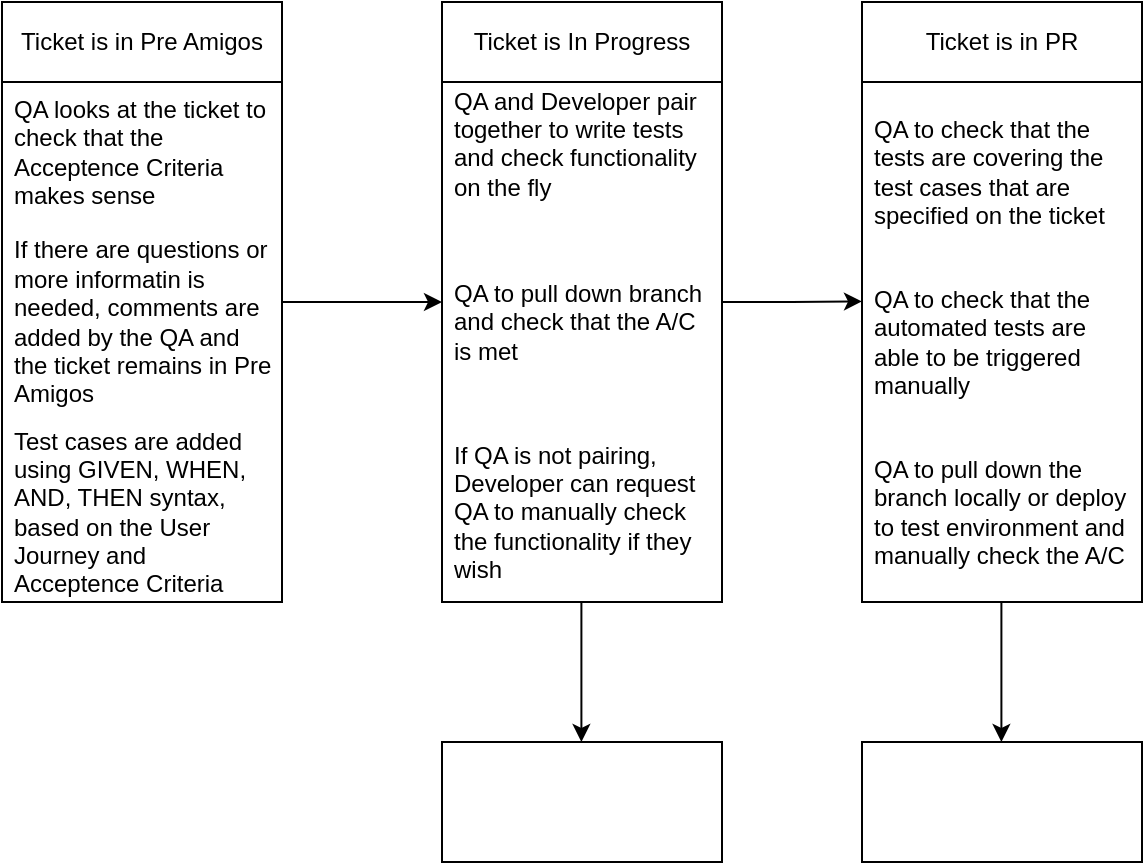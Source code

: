 <mxfile version="22.0.8" type="github">
  <diagram name="Page-1" id="V2kCWrqlUJaJBq76G56C">
    <mxGraphModel dx="869" dy="479" grid="1" gridSize="10" guides="1" tooltips="1" connect="1" arrows="1" fold="1" page="1" pageScale="1" pageWidth="2336" pageHeight="1654" math="0" shadow="0">
      <root>
        <mxCell id="0" />
        <mxCell id="1" parent="0" />
        <mxCell id="V5irKSljSjy_MFjIoWEI-18" value="" style="edgeStyle=orthogonalEdgeStyle;rounded=0;orthogonalLoop=1;jettySize=auto;html=1;" edge="1" parent="1" source="V5irKSljSjy_MFjIoWEI-4" target="V5irKSljSjy_MFjIoWEI-14">
          <mxGeometry relative="1" as="geometry" />
        </mxCell>
        <mxCell id="V5irKSljSjy_MFjIoWEI-4" value="Ticket is in Pre Amigos" style="swimlane;fontStyle=0;childLayout=stackLayout;horizontal=1;startSize=40;horizontalStack=0;resizeParent=1;resizeParentMax=0;resizeLast=0;collapsible=1;marginBottom=0;whiteSpace=wrap;html=1;" vertex="1" parent="1">
          <mxGeometry x="70" y="200" width="140" height="300" as="geometry" />
        </mxCell>
        <mxCell id="V5irKSljSjy_MFjIoWEI-5" value="QA looks at the ticket to check that the Acceptence Criteria makes sense" style="text;strokeColor=none;fillColor=none;align=left;verticalAlign=middle;spacingLeft=4;spacingRight=4;overflow=hidden;points=[[0,0.5],[1,0.5]];portConstraint=eastwest;rotatable=0;whiteSpace=wrap;html=1;" vertex="1" parent="V5irKSljSjy_MFjIoWEI-4">
          <mxGeometry y="40" width="140" height="70" as="geometry" />
        </mxCell>
        <mxCell id="V5irKSljSjy_MFjIoWEI-6" value="If there are questions or more informatin is needed, comments are added by the QA and the ticket remains in Pre Amigos" style="text;strokeColor=none;fillColor=none;align=left;verticalAlign=middle;spacingLeft=4;spacingRight=4;overflow=hidden;points=[[0,0.5],[1,0.5]];portConstraint=eastwest;rotatable=0;whiteSpace=wrap;html=1;" vertex="1" parent="V5irKSljSjy_MFjIoWEI-4">
          <mxGeometry y="110" width="140" height="100" as="geometry" />
        </mxCell>
        <mxCell id="V5irKSljSjy_MFjIoWEI-7" value="Test cases are added using GIVEN, WHEN, AND, THEN syntax, based on the User Journey and Acceptence Criteria" style="text;strokeColor=none;fillColor=none;align=left;verticalAlign=middle;spacingLeft=4;spacingRight=4;overflow=hidden;points=[[0,0.5],[1,0.5]];portConstraint=eastwest;rotatable=0;whiteSpace=wrap;html=1;" vertex="1" parent="V5irKSljSjy_MFjIoWEI-4">
          <mxGeometry y="210" width="140" height="90" as="geometry" />
        </mxCell>
        <mxCell id="V5irKSljSjy_MFjIoWEI-10" value="Ticket is in PR" style="swimlane;fontStyle=0;childLayout=stackLayout;horizontal=1;startSize=40;horizontalStack=0;resizeParent=1;resizeParentMax=0;resizeLast=0;collapsible=1;marginBottom=0;whiteSpace=wrap;html=1;" vertex="1" parent="1">
          <mxGeometry x="500" y="200" width="140" height="300" as="geometry" />
        </mxCell>
        <mxCell id="V5irKSljSjy_MFjIoWEI-11" value="QA to check that the tests are covering the test cases that are specified on the ticket" style="text;strokeColor=none;fillColor=none;align=left;verticalAlign=middle;spacingLeft=4;spacingRight=4;overflow=hidden;points=[[0,0.5],[1,0.5]];portConstraint=eastwest;rotatable=0;whiteSpace=wrap;html=1;" vertex="1" parent="V5irKSljSjy_MFjIoWEI-10">
          <mxGeometry y="40" width="140" height="90" as="geometry" />
        </mxCell>
        <mxCell id="V5irKSljSjy_MFjIoWEI-12" value="QA to check that the automated tests are able to be triggered manually" style="text;strokeColor=none;fillColor=none;align=left;verticalAlign=middle;spacingLeft=4;spacingRight=4;overflow=hidden;points=[[0,0.5],[1,0.5]];portConstraint=eastwest;rotatable=0;whiteSpace=wrap;html=1;" vertex="1" parent="V5irKSljSjy_MFjIoWEI-10">
          <mxGeometry y="130" width="140" height="80" as="geometry" />
        </mxCell>
        <mxCell id="V5irKSljSjy_MFjIoWEI-13" value="QA to pull down the branch locally or deploy to test environment and manually check the A/C" style="text;strokeColor=none;fillColor=none;align=left;verticalAlign=middle;spacingLeft=4;spacingRight=4;overflow=hidden;points=[[0,0.5],[1,0.5]];portConstraint=eastwest;rotatable=0;whiteSpace=wrap;html=1;" vertex="1" parent="V5irKSljSjy_MFjIoWEI-10">
          <mxGeometry y="210" width="140" height="90" as="geometry" />
        </mxCell>
        <mxCell id="V5irKSljSjy_MFjIoWEI-14" value="Ticket is In Progress" style="swimlane;fontStyle=0;childLayout=stackLayout;horizontal=1;startSize=40;horizontalStack=0;resizeParent=1;resizeParentMax=0;resizeLast=0;collapsible=1;marginBottom=0;whiteSpace=wrap;html=1;" vertex="1" parent="1">
          <mxGeometry x="290" y="200" width="140" height="300" as="geometry" />
        </mxCell>
        <mxCell id="V5irKSljSjy_MFjIoWEI-16" value="QA and Developer pair together to write tests and check functionality on the fly&lt;br&gt;&lt;br&gt;&lt;br&gt;&lt;br&gt;&lt;br&gt;" style="text;strokeColor=none;fillColor=none;align=left;verticalAlign=middle;spacingLeft=4;spacingRight=4;overflow=hidden;points=[[0,0.5],[1,0.5]];portConstraint=eastwest;rotatable=0;whiteSpace=wrap;html=1;" vertex="1" parent="V5irKSljSjy_MFjIoWEI-14">
          <mxGeometry y="40" width="140" height="70" as="geometry" />
        </mxCell>
        <mxCell id="V5irKSljSjy_MFjIoWEI-27" value="QA to pull down branch and check that the A/C is met" style="text;strokeColor=none;fillColor=none;align=left;verticalAlign=middle;spacingLeft=4;spacingRight=4;overflow=hidden;points=[[0,0.5],[1,0.5]];portConstraint=eastwest;rotatable=0;whiteSpace=wrap;html=1;" vertex="1" parent="V5irKSljSjy_MFjIoWEI-14">
          <mxGeometry y="110" width="140" height="100" as="geometry" />
        </mxCell>
        <mxCell id="V5irKSljSjy_MFjIoWEI-28" value="If QA is not pairing, Developer can request QA to manually check the functionality if they wish" style="text;strokeColor=none;fillColor=none;align=left;verticalAlign=middle;spacingLeft=4;spacingRight=4;overflow=hidden;points=[[0,0.5],[1,0.5]];portConstraint=eastwest;rotatable=0;whiteSpace=wrap;html=1;" vertex="1" parent="V5irKSljSjy_MFjIoWEI-14">
          <mxGeometry y="210" width="140" height="90" as="geometry" />
        </mxCell>
        <mxCell id="V5irKSljSjy_MFjIoWEI-33" value="" style="edgeStyle=orthogonalEdgeStyle;rounded=0;orthogonalLoop=1;jettySize=auto;html=1;entryX=0.013;entryY=0.43;entryDx=0;entryDy=0;entryPerimeter=0;exitX=0.997;exitY=0.4;exitDx=0;exitDy=0;exitPerimeter=0;" edge="1" parent="1" source="V5irKSljSjy_MFjIoWEI-27">
          <mxGeometry relative="1" as="geometry">
            <mxPoint x="440" y="349.76" as="sourcePoint" />
            <mxPoint x="500.0" y="349.71" as="targetPoint" />
          </mxGeometry>
        </mxCell>
        <mxCell id="V5irKSljSjy_MFjIoWEI-34" value="" style="endArrow=classic;html=1;rounded=0;" edge="1" parent="1">
          <mxGeometry width="50" height="50" relative="1" as="geometry">
            <mxPoint x="359.7" y="500" as="sourcePoint" />
            <mxPoint x="359.7" y="570" as="targetPoint" />
          </mxGeometry>
        </mxCell>
        <mxCell id="V5irKSljSjy_MFjIoWEI-35" value="" style="rounded=0;whiteSpace=wrap;html=1;" vertex="1" parent="1">
          <mxGeometry x="290" y="570" width="140" height="60" as="geometry" />
        </mxCell>
        <mxCell id="V5irKSljSjy_MFjIoWEI-36" value="" style="rounded=0;whiteSpace=wrap;html=1;" vertex="1" parent="1">
          <mxGeometry x="500" y="570" width="140" height="60" as="geometry" />
        </mxCell>
        <mxCell id="V5irKSljSjy_MFjIoWEI-37" value="" style="endArrow=classic;html=1;rounded=0;" edge="1" parent="1">
          <mxGeometry width="50" height="50" relative="1" as="geometry">
            <mxPoint x="569.7" y="500" as="sourcePoint" />
            <mxPoint x="569.7" y="570" as="targetPoint" />
          </mxGeometry>
        </mxCell>
      </root>
    </mxGraphModel>
  </diagram>
</mxfile>
